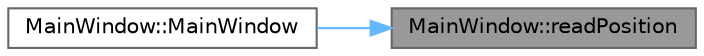 digraph "MainWindow::readPosition"
{
 // LATEX_PDF_SIZE
  bgcolor="transparent";
  edge [fontname=Helvetica,fontsize=10,labelfontname=Helvetica,labelfontsize=10];
  node [fontname=Helvetica,fontsize=10,shape=box,height=0.2,width=0.4];
  rankdir="RL";
  Node1 [id="Node000001",label="MainWindow::readPosition",height=0.2,width=0.4,color="gray40", fillcolor="grey60", style="filled", fontcolor="black",tooltip="Reads the current position of the robot."];
  Node1 -> Node2 [id="edge1_Node000001_Node000002",dir="back",color="steelblue1",style="solid",tooltip=" "];
  Node2 [id="Node000002",label="MainWindow::MainWindow",height=0.2,width=0.4,color="grey40", fillcolor="white", style="filled",URL="$class_main_window.html#a996c5a2b6f77944776856f08ec30858d",tooltip="Construct a new MainWindow object."];
}
